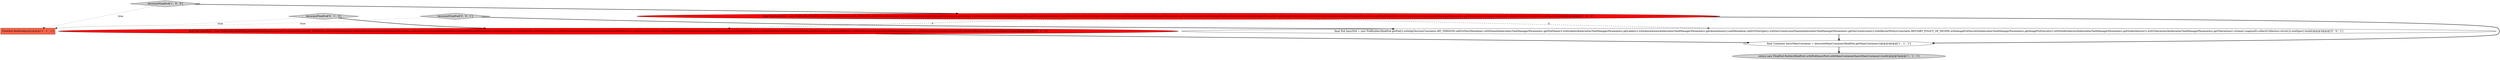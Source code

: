digraph {
3 [style = filled, label = "FlinkPod flinkPod@@@2@@@['1', '1', '1']", fillcolor = tomato, shape = box image = "AAA0AAABBB1BBB"];
0 [style = filled, label = "decorateFlinkPod['1', '0', '0']", fillcolor = lightgray, shape = diamond image = "AAA0AAABBB1BBB"];
7 [style = filled, label = "final Pod basicPod = new PodBuilder(flinkPod.getPod()).withApiVersion(Constants.API_VERSION).editOrNewMetadata().withName(kubernetesTaskManagerParameters.getPodName()).withLabels(kubernetesTaskManagerParameters.getLabels()).withAnnotations(kubernetesTaskManagerParameters.getAnnotations()).endMetadata().editOrNewSpec().withServiceAccountName(kubernetesTaskManagerParameters.getServiceAccount()).withRestartPolicy(Constants.RESTART_POLICY_OF_NEVER).withImagePullSecrets(kubernetesTaskManagerParameters.getImagePullSecrets()).withNodeSelector(kubernetesTaskManagerParameters.getNodeSelector()).withTolerations(kubernetesTaskManagerParameters.getTolerations().stream().map(null).collect(Collectors.toList())).endSpec().build()@@@3@@@['0', '0', '1']", fillcolor = white, shape = ellipse image = "AAA0AAABBB3BBB"];
2 [style = filled, label = "final Container basicMainContainer = decorateMainContainer(flinkPod.getMainContainer())@@@4@@@['1', '1', '1']", fillcolor = white, shape = ellipse image = "AAA0AAABBB1BBB"];
1 [style = filled, label = "return new FlinkPod.Builder(flinkPod).withPod(basicPod).withMainContainer(basicMainContainer).build()@@@5@@@['1', '1', '1']", fillcolor = lightgray, shape = ellipse image = "AAA0AAABBB1BBB"];
6 [style = filled, label = "decorateFlinkPod['0', '1', '0']", fillcolor = lightgray, shape = diamond image = "AAA0AAABBB2BBB"];
8 [style = filled, label = "decorateFlinkPod['0', '0', '1']", fillcolor = lightgray, shape = diamond image = "AAA0AAABBB3BBB"];
4 [style = filled, label = "final Pod basicPod = new PodBuilder(flinkPod.getPod()).withApiVersion(API_VERSION).editOrNewMetadata().withLabels(kubernetesJobManagerParameters.getLabels()).withAnnotations(kubernetesJobManagerParameters.getAnnotations()).endMetadata().editOrNewSpec().withServiceAccountName(kubernetesJobManagerParameters.getServiceAccount()).withImagePullSecrets(kubernetesJobManagerParameters.getImagePullSecrets()).withNodeSelector(kubernetesJobManagerParameters.getNodeSelector()).withTolerations(kubernetesJobManagerParameters.getTolerations().stream().map(null).collect(Collectors.toList())).endSpec().build()@@@3@@@['1', '0', '0']", fillcolor = red, shape = ellipse image = "AAA1AAABBB1BBB"];
5 [style = filled, label = "final Pod basicPod = new PodBuilder(flinkPod.getPodWithoutMainContainer()).withApiVersion(API_VERSION).editOrNewMetadata().withLabels(kubernetesJobManagerParameters.getLabels()).withAnnotations(kubernetesJobManagerParameters.getAnnotations()).endMetadata().editOrNewSpec().withServiceAccountName(kubernetesJobManagerParameters.getServiceAccount()).withImagePullSecrets(kubernetesJobManagerParameters.getImagePullSecrets()).withNodeSelector(kubernetesJobManagerParameters.getNodeSelector()).withTolerations(kubernetesJobManagerParameters.getTolerations().stream().map(null).collect(Collectors.toList())).endSpec().build()@@@3@@@['0', '1', '0']", fillcolor = red, shape = ellipse image = "AAA1AAABBB2BBB"];
4->5 [style = dashed, label="0"];
6->5 [style = bold, label=""];
5->2 [style = bold, label=""];
0->3 [style = dotted, label="true"];
4->2 [style = bold, label=""];
6->3 [style = dotted, label="true"];
0->4 [style = bold, label=""];
4->7 [style = dashed, label="0"];
7->2 [style = bold, label=""];
2->1 [style = bold, label=""];
8->3 [style = dotted, label="true"];
8->7 [style = bold, label=""];
}
